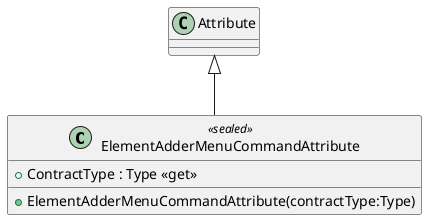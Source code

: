 @startuml
class ElementAdderMenuCommandAttribute <<sealed>> {
    + ElementAdderMenuCommandAttribute(contractType:Type)
    + ContractType : Type <<get>>
}
Attribute <|-- ElementAdderMenuCommandAttribute
@enduml
